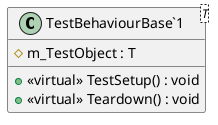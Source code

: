 @startuml
class "TestBehaviourBase`1"<T> {
    # m_TestObject : T
    + <<virtual>> TestSetup() : void
    + <<virtual>> Teardown() : void
}
@enduml
